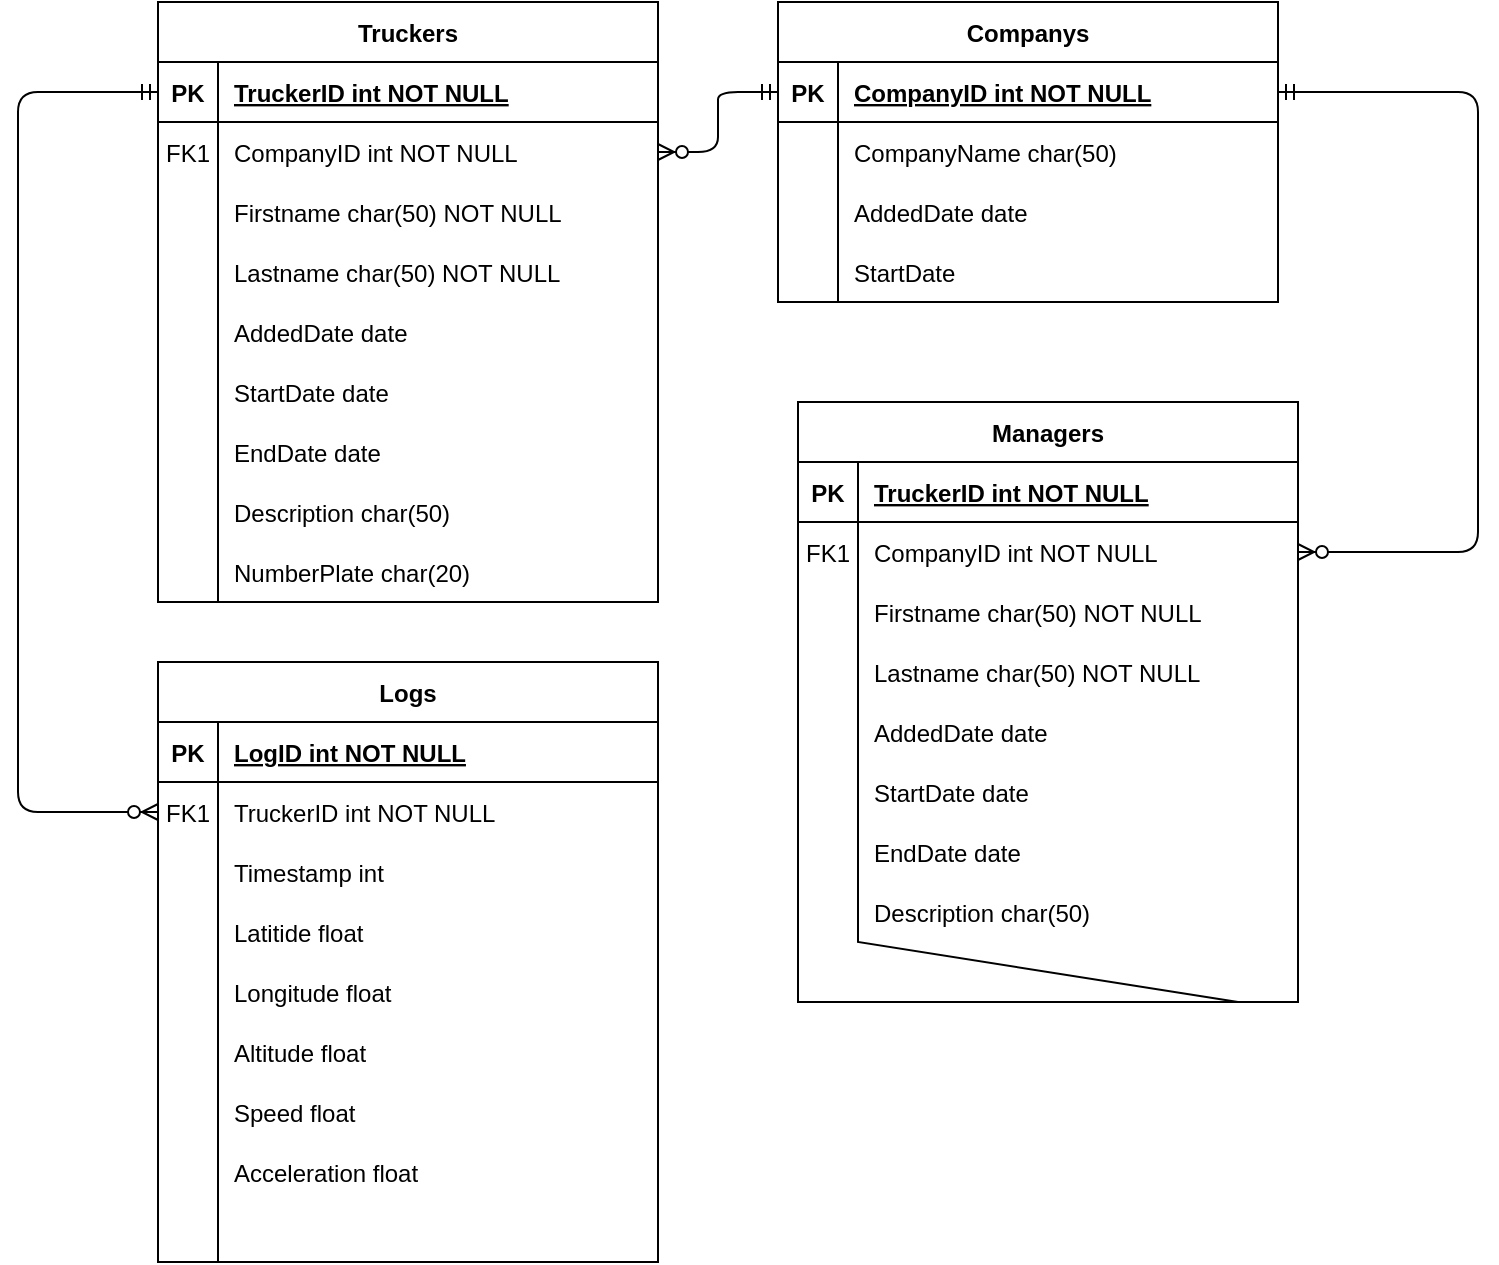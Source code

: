 <mxfile version="14.8.3"><diagram id="R2lEEEUBdFMjLlhIrx00" name="Page-1"><mxGraphModel dx="1422" dy="764" grid="1" gridSize="10" guides="1" tooltips="1" connect="1" arrows="1" fold="1" page="1" pageScale="1" pageWidth="850" pageHeight="1100" math="0" shadow="0" extFonts="Permanent Marker^https://fonts.googleapis.com/css?family=Permanent+Marker"><root><mxCell id="0"/><mxCell id="1" parent="0"/><mxCell id="C-vyLk0tnHw3VtMMgP7b-1" value="" style="edgeStyle=entityRelationEdgeStyle;endArrow=ERmandOne;startArrow=ERzeroToMany;endFill=0;startFill=1;exitX=1;exitY=0.5;exitDx=0;exitDy=0;entryX=0;entryY=0.5;entryDx=0;entryDy=0;" parent="1" source="C-vyLk0tnHw3VtMMgP7b-27" target="C-vyLk0tnHw3VtMMgP7b-3" edge="1"><mxGeometry width="100" height="100" relative="1" as="geometry"><mxPoint x="380" y="790" as="sourcePoint"/><mxPoint x="480" y="690" as="targetPoint"/></mxGeometry></mxCell><mxCell id="C-vyLk0tnHw3VtMMgP7b-12" value="" style="edgeStyle=orthogonalEdgeStyle;endArrow=ERzeroToMany;startArrow=ERmandOne;endFill=1;startFill=0;rounded=1;entryX=1;entryY=0.5;entryDx=0;entryDy=0;" parent="1" source="C-vyLk0tnHw3VtMMgP7b-3" target="W_lSq4cSr-TSVVRm05PD-32" edge="1"><mxGeometry width="100" height="100" relative="1" as="geometry"><mxPoint x="440" y="250" as="sourcePoint"/><mxPoint x="700" y="425" as="targetPoint"/><Array as="points"><mxPoint x="760" y="115"/><mxPoint x="760" y="345"/></Array></mxGeometry></mxCell><mxCell id="C-vyLk0tnHw3VtMMgP7b-2" value="Companys" style="shape=table;startSize=30;container=1;collapsible=1;childLayout=tableLayout;fixedRows=1;rowLines=0;fontStyle=1;align=center;resizeLast=1;" parent="1" vertex="1"><mxGeometry x="410" y="70" width="250" height="150" as="geometry"><mxRectangle x="360" y="40" width="90" height="30" as="alternateBounds"/></mxGeometry></mxCell><mxCell id="C-vyLk0tnHw3VtMMgP7b-3" value="" style="shape=partialRectangle;collapsible=0;dropTarget=0;pointerEvents=0;fillColor=none;points=[[0,0.5],[1,0.5]];portConstraint=eastwest;top=0;left=0;right=0;bottom=1;" parent="C-vyLk0tnHw3VtMMgP7b-2" vertex="1"><mxGeometry y="30" width="250" height="30" as="geometry"/></mxCell><mxCell id="C-vyLk0tnHw3VtMMgP7b-4" value="PK" style="shape=partialRectangle;overflow=hidden;connectable=0;fillColor=none;top=0;left=0;bottom=0;right=0;fontStyle=1;" parent="C-vyLk0tnHw3VtMMgP7b-3" vertex="1"><mxGeometry width="30" height="30" as="geometry"/></mxCell><mxCell id="C-vyLk0tnHw3VtMMgP7b-5" value="CompanyID int NOT NULL " style="shape=partialRectangle;overflow=hidden;connectable=0;fillColor=none;top=0;left=0;bottom=0;right=0;align=left;spacingLeft=6;fontStyle=5;" parent="C-vyLk0tnHw3VtMMgP7b-3" vertex="1"><mxGeometry x="30" width="220" height="30" as="geometry"/></mxCell><mxCell id="C-vyLk0tnHw3VtMMgP7b-6" value="" style="shape=partialRectangle;collapsible=0;dropTarget=0;pointerEvents=0;fillColor=none;points=[[0,0.5],[1,0.5]];portConstraint=eastwest;top=0;left=0;right=0;bottom=0;" parent="C-vyLk0tnHw3VtMMgP7b-2" vertex="1"><mxGeometry y="60" width="250" height="30" as="geometry"/></mxCell><mxCell id="C-vyLk0tnHw3VtMMgP7b-7" value="" style="shape=partialRectangle;overflow=hidden;connectable=0;fillColor=none;top=0;left=0;bottom=0;right=0;" parent="C-vyLk0tnHw3VtMMgP7b-6" vertex="1"><mxGeometry width="30" height="30" as="geometry"/></mxCell><mxCell id="C-vyLk0tnHw3VtMMgP7b-8" value="CompanyName char(50)" style="shape=partialRectangle;overflow=hidden;connectable=0;fillColor=none;top=0;left=0;bottom=0;right=0;align=left;spacingLeft=6;" parent="C-vyLk0tnHw3VtMMgP7b-6" vertex="1"><mxGeometry x="30" width="220" height="30" as="geometry"/></mxCell><mxCell id="C-vyLk0tnHw3VtMMgP7b-9" value="" style="shape=partialRectangle;collapsible=0;dropTarget=0;pointerEvents=0;fillColor=none;points=[[0,0.5],[1,0.5]];portConstraint=eastwest;top=0;left=0;right=0;bottom=0;" parent="C-vyLk0tnHw3VtMMgP7b-2" vertex="1"><mxGeometry y="90" width="250" height="30" as="geometry"/></mxCell><mxCell id="C-vyLk0tnHw3VtMMgP7b-10" value="" style="shape=partialRectangle;overflow=hidden;connectable=0;fillColor=none;top=0;left=0;bottom=0;right=0;" parent="C-vyLk0tnHw3VtMMgP7b-9" vertex="1"><mxGeometry width="30" height="30" as="geometry"/></mxCell><mxCell id="C-vyLk0tnHw3VtMMgP7b-11" value="AddedDate date" style="shape=partialRectangle;overflow=hidden;connectable=0;fillColor=none;top=0;left=0;bottom=0;right=0;align=left;spacingLeft=6;" parent="C-vyLk0tnHw3VtMMgP7b-9" vertex="1"><mxGeometry x="30" width="220" height="30" as="geometry"/></mxCell><mxCell id="W_lSq4cSr-TSVVRm05PD-56" value="" style="shape=partialRectangle;collapsible=0;dropTarget=0;pointerEvents=0;fillColor=none;points=[[0,0.5],[1,0.5]];portConstraint=eastwest;top=0;left=0;right=0;bottom=0;" vertex="1" parent="C-vyLk0tnHw3VtMMgP7b-2"><mxGeometry y="120" width="250" height="30" as="geometry"/></mxCell><mxCell id="W_lSq4cSr-TSVVRm05PD-57" value="" style="shape=partialRectangle;overflow=hidden;connectable=0;fillColor=none;top=0;left=0;bottom=0;right=0;" vertex="1" parent="W_lSq4cSr-TSVVRm05PD-56"><mxGeometry width="30" height="30" as="geometry"/></mxCell><mxCell id="W_lSq4cSr-TSVVRm05PD-58" value="StartDate" style="shape=partialRectangle;overflow=hidden;connectable=0;fillColor=none;top=0;left=0;bottom=0;right=0;align=left;spacingLeft=6;" vertex="1" parent="W_lSq4cSr-TSVVRm05PD-56"><mxGeometry x="30" width="220" height="30" as="geometry"/></mxCell><mxCell id="C-vyLk0tnHw3VtMMgP7b-23" value="Truckers" style="shape=table;startSize=30;container=1;collapsible=1;childLayout=tableLayout;fixedRows=1;rowLines=0;fontStyle=1;align=center;resizeLast=1;" parent="1" vertex="1"><mxGeometry x="100" y="70" width="250" height="300" as="geometry"/></mxCell><mxCell id="C-vyLk0tnHw3VtMMgP7b-24" value="" style="shape=partialRectangle;collapsible=0;dropTarget=0;pointerEvents=0;fillColor=none;points=[[0,0.5],[1,0.5]];portConstraint=eastwest;top=0;left=0;right=0;bottom=1;" parent="C-vyLk0tnHw3VtMMgP7b-23" vertex="1"><mxGeometry y="30" width="250" height="30" as="geometry"/></mxCell><mxCell id="C-vyLk0tnHw3VtMMgP7b-25" value="PK" style="shape=partialRectangle;overflow=hidden;connectable=0;fillColor=none;top=0;left=0;bottom=0;right=0;fontStyle=1;" parent="C-vyLk0tnHw3VtMMgP7b-24" vertex="1"><mxGeometry width="30" height="30" as="geometry"/></mxCell><mxCell id="C-vyLk0tnHw3VtMMgP7b-26" value="TruckerID int NOT NULL " style="shape=partialRectangle;overflow=hidden;connectable=0;fillColor=none;top=0;left=0;bottom=0;right=0;align=left;spacingLeft=6;fontStyle=5;" parent="C-vyLk0tnHw3VtMMgP7b-24" vertex="1"><mxGeometry x="30" width="220" height="30" as="geometry"/></mxCell><mxCell id="C-vyLk0tnHw3VtMMgP7b-27" value="" style="shape=partialRectangle;collapsible=0;dropTarget=0;pointerEvents=0;fillColor=none;points=[[0,0.5],[1,0.5]];portConstraint=eastwest;top=0;left=0;right=0;bottom=0;" parent="C-vyLk0tnHw3VtMMgP7b-23" vertex="1"><mxGeometry y="60" width="250" height="30" as="geometry"/></mxCell><mxCell id="C-vyLk0tnHw3VtMMgP7b-28" value="FK1" style="shape=partialRectangle;overflow=hidden;connectable=0;fillColor=none;top=0;left=0;bottom=0;right=0;" parent="C-vyLk0tnHw3VtMMgP7b-27" vertex="1"><mxGeometry width="30" height="30" as="geometry"/></mxCell><mxCell id="C-vyLk0tnHw3VtMMgP7b-29" value="CompanyID int NOT NULL" style="shape=partialRectangle;overflow=hidden;connectable=0;fillColor=none;top=0;left=0;bottom=0;right=0;align=left;spacingLeft=6;" parent="C-vyLk0tnHw3VtMMgP7b-27" vertex="1"><mxGeometry x="30" width="220" height="30" as="geometry"/></mxCell><mxCell id="W_lSq4cSr-TSVVRm05PD-1" value="" style="shape=partialRectangle;collapsible=0;dropTarget=0;pointerEvents=0;fillColor=none;points=[[0,0.5],[1,0.5]];portConstraint=eastwest;top=0;left=0;right=0;bottom=0;" vertex="1" parent="C-vyLk0tnHw3VtMMgP7b-23"><mxGeometry y="90" width="250" height="30" as="geometry"/></mxCell><mxCell id="W_lSq4cSr-TSVVRm05PD-2" value="" style="shape=partialRectangle;overflow=hidden;connectable=0;fillColor=none;top=0;left=0;bottom=0;right=0;" vertex="1" parent="W_lSq4cSr-TSVVRm05PD-1"><mxGeometry width="30" height="30" as="geometry"/></mxCell><mxCell id="W_lSq4cSr-TSVVRm05PD-3" value="Firstname char(50) NOT NULL" style="shape=partialRectangle;overflow=hidden;connectable=0;fillColor=none;top=0;left=0;bottom=0;right=0;align=left;spacingLeft=6;" vertex="1" parent="W_lSq4cSr-TSVVRm05PD-1"><mxGeometry x="30" width="220" height="30" as="geometry"/></mxCell><mxCell id="W_lSq4cSr-TSVVRm05PD-4" value="" style="shape=partialRectangle;collapsible=0;dropTarget=0;pointerEvents=0;fillColor=none;points=[[0,0.5],[1,0.5]];portConstraint=eastwest;top=0;left=0;right=0;bottom=0;" vertex="1" parent="C-vyLk0tnHw3VtMMgP7b-23"><mxGeometry y="120" width="250" height="30" as="geometry"/></mxCell><mxCell id="W_lSq4cSr-TSVVRm05PD-5" value="" style="shape=partialRectangle;overflow=hidden;connectable=0;fillColor=none;top=0;left=0;bottom=0;right=0;" vertex="1" parent="W_lSq4cSr-TSVVRm05PD-4"><mxGeometry width="30" height="30" as="geometry"/></mxCell><mxCell id="W_lSq4cSr-TSVVRm05PD-6" value="Lastname char(50) NOT NULL" style="shape=partialRectangle;overflow=hidden;connectable=0;fillColor=none;top=0;left=0;bottom=0;right=0;align=left;spacingLeft=6;" vertex="1" parent="W_lSq4cSr-TSVVRm05PD-4"><mxGeometry x="30" width="220" height="30" as="geometry"/></mxCell><mxCell id="W_lSq4cSr-TSVVRm05PD-19" value="" style="shape=partialRectangle;collapsible=0;dropTarget=0;pointerEvents=0;fillColor=none;points=[[0,0.5],[1,0.5]];portConstraint=eastwest;top=0;left=0;right=0;bottom=0;" vertex="1" parent="C-vyLk0tnHw3VtMMgP7b-23"><mxGeometry y="150" width="250" height="30" as="geometry"/></mxCell><mxCell id="W_lSq4cSr-TSVVRm05PD-20" value="" style="shape=partialRectangle;overflow=hidden;connectable=0;fillColor=none;top=0;left=0;bottom=0;right=0;" vertex="1" parent="W_lSq4cSr-TSVVRm05PD-19"><mxGeometry width="30" height="30" as="geometry"/></mxCell><mxCell id="W_lSq4cSr-TSVVRm05PD-21" value="AddedDate date" style="shape=partialRectangle;overflow=hidden;connectable=0;fillColor=none;top=0;left=0;bottom=0;right=0;align=left;spacingLeft=6;" vertex="1" parent="W_lSq4cSr-TSVVRm05PD-19"><mxGeometry x="30" width="220" height="30" as="geometry"/></mxCell><mxCell id="W_lSq4cSr-TSVVRm05PD-10" value="" style="shape=partialRectangle;collapsible=0;dropTarget=0;pointerEvents=0;fillColor=none;points=[[0,0.5],[1,0.5]];portConstraint=eastwest;top=0;left=0;right=0;bottom=0;" vertex="1" parent="C-vyLk0tnHw3VtMMgP7b-23"><mxGeometry y="180" width="250" height="30" as="geometry"/></mxCell><mxCell id="W_lSq4cSr-TSVVRm05PD-11" value="" style="shape=partialRectangle;overflow=hidden;connectable=0;fillColor=none;top=0;left=0;bottom=0;right=0;" vertex="1" parent="W_lSq4cSr-TSVVRm05PD-10"><mxGeometry width="30" height="30" as="geometry"/></mxCell><mxCell id="W_lSq4cSr-TSVVRm05PD-12" value="StartDate date" style="shape=partialRectangle;overflow=hidden;connectable=0;fillColor=none;top=0;left=0;bottom=0;right=0;align=left;spacingLeft=6;" vertex="1" parent="W_lSq4cSr-TSVVRm05PD-10"><mxGeometry x="30" width="220" height="30" as="geometry"/></mxCell><mxCell id="W_lSq4cSr-TSVVRm05PD-13" value="" style="shape=partialRectangle;collapsible=0;dropTarget=0;pointerEvents=0;fillColor=none;points=[[0,0.5],[1,0.5]];portConstraint=eastwest;top=0;left=0;right=0;bottom=0;" vertex="1" parent="C-vyLk0tnHw3VtMMgP7b-23"><mxGeometry y="210" width="250" height="30" as="geometry"/></mxCell><mxCell id="W_lSq4cSr-TSVVRm05PD-14" value="" style="shape=partialRectangle;overflow=hidden;connectable=0;fillColor=none;top=0;left=0;bottom=0;right=0;" vertex="1" parent="W_lSq4cSr-TSVVRm05PD-13"><mxGeometry width="30" height="30" as="geometry"/></mxCell><mxCell id="W_lSq4cSr-TSVVRm05PD-15" value="EndDate date" style="shape=partialRectangle;overflow=hidden;connectable=0;fillColor=none;top=0;left=0;bottom=0;right=0;align=left;spacingLeft=6;" vertex="1" parent="W_lSq4cSr-TSVVRm05PD-13"><mxGeometry x="30" width="220" height="30" as="geometry"/></mxCell><mxCell id="W_lSq4cSr-TSVVRm05PD-22" value="" style="shape=partialRectangle;collapsible=0;dropTarget=0;pointerEvents=0;fillColor=none;points=[[0,0.5],[1,0.5]];portConstraint=eastwest;top=0;left=0;right=0;bottom=0;" vertex="1" parent="C-vyLk0tnHw3VtMMgP7b-23"><mxGeometry y="240" width="250" height="30" as="geometry"/></mxCell><mxCell id="W_lSq4cSr-TSVVRm05PD-23" value="" style="shape=partialRectangle;overflow=hidden;connectable=0;fillColor=none;top=0;left=0;bottom=0;right=0;" vertex="1" parent="W_lSq4cSr-TSVVRm05PD-22"><mxGeometry width="30" height="30" as="geometry"/></mxCell><mxCell id="W_lSq4cSr-TSVVRm05PD-24" value="Description char(50)" style="shape=partialRectangle;overflow=hidden;connectable=0;fillColor=none;top=0;left=0;bottom=0;right=0;align=left;spacingLeft=6;" vertex="1" parent="W_lSq4cSr-TSVVRm05PD-22"><mxGeometry x="30" width="220" height="30" as="geometry"/></mxCell><mxCell id="W_lSq4cSr-TSVVRm05PD-25" value="" style="shape=partialRectangle;collapsible=0;dropTarget=0;pointerEvents=0;fillColor=none;points=[[0,0.5],[1,0.5]];portConstraint=eastwest;top=0;left=0;right=0;bottom=0;" vertex="1" parent="C-vyLk0tnHw3VtMMgP7b-23"><mxGeometry y="270" width="250" height="30" as="geometry"/></mxCell><mxCell id="W_lSq4cSr-TSVVRm05PD-26" value="" style="shape=partialRectangle;overflow=hidden;connectable=0;fillColor=none;top=0;left=0;bottom=0;right=0;" vertex="1" parent="W_lSq4cSr-TSVVRm05PD-25"><mxGeometry width="30" height="30" as="geometry"/></mxCell><mxCell id="W_lSq4cSr-TSVVRm05PD-27" value="NumberPlate char(20)" style="shape=partialRectangle;overflow=hidden;connectable=0;fillColor=none;top=0;left=0;bottom=0;right=0;align=left;spacingLeft=6;" vertex="1" parent="W_lSq4cSr-TSVVRm05PD-25"><mxGeometry x="30" width="220" height="30" as="geometry"/></mxCell><mxCell id="W_lSq4cSr-TSVVRm05PD-28" value="Managers" style="shape=table;startSize=30;container=1;collapsible=1;childLayout=tableLayout;fixedRows=1;rowLines=0;fontStyle=1;align=center;resizeLast=1;" vertex="1" parent="1"><mxGeometry x="420" y="270" width="250" height="300" as="geometry"/></mxCell><mxCell id="W_lSq4cSr-TSVVRm05PD-29" value="" style="shape=partialRectangle;collapsible=0;dropTarget=0;pointerEvents=0;fillColor=none;points=[[0,0.5],[1,0.5]];portConstraint=eastwest;top=0;left=0;right=0;bottom=1;" vertex="1" parent="W_lSq4cSr-TSVVRm05PD-28"><mxGeometry y="30" width="250" height="30" as="geometry"/></mxCell><mxCell id="W_lSq4cSr-TSVVRm05PD-30" value="PK" style="shape=partialRectangle;overflow=hidden;connectable=0;fillColor=none;top=0;left=0;bottom=0;right=0;fontStyle=1;" vertex="1" parent="W_lSq4cSr-TSVVRm05PD-29"><mxGeometry width="30" height="30" as="geometry"/></mxCell><mxCell id="W_lSq4cSr-TSVVRm05PD-31" value="TruckerID int NOT NULL " style="shape=partialRectangle;overflow=hidden;connectable=0;fillColor=none;top=0;left=0;bottom=0;right=0;align=left;spacingLeft=6;fontStyle=5;" vertex="1" parent="W_lSq4cSr-TSVVRm05PD-29"><mxGeometry x="30" width="220" height="30" as="geometry"/></mxCell><mxCell id="W_lSq4cSr-TSVVRm05PD-32" value="" style="shape=partialRectangle;collapsible=0;dropTarget=0;pointerEvents=0;fillColor=none;points=[[0,0.5],[1,0.5]];portConstraint=eastwest;top=0;left=0;right=0;bottom=0;" vertex="1" parent="W_lSq4cSr-TSVVRm05PD-28"><mxGeometry y="60" width="250" height="30" as="geometry"/></mxCell><mxCell id="W_lSq4cSr-TSVVRm05PD-33" value="FK1" style="shape=partialRectangle;overflow=hidden;connectable=0;fillColor=none;top=0;left=0;bottom=0;right=0;" vertex="1" parent="W_lSq4cSr-TSVVRm05PD-32"><mxGeometry width="30" height="30" as="geometry"/></mxCell><mxCell id="W_lSq4cSr-TSVVRm05PD-34" value="CompanyID int NOT NULL" style="shape=partialRectangle;overflow=hidden;connectable=0;fillColor=none;top=0;left=0;bottom=0;right=0;align=left;spacingLeft=6;" vertex="1" parent="W_lSq4cSr-TSVVRm05PD-32"><mxGeometry x="30" width="220" height="30" as="geometry"/></mxCell><mxCell id="W_lSq4cSr-TSVVRm05PD-35" value="" style="shape=partialRectangle;collapsible=0;dropTarget=0;pointerEvents=0;fillColor=none;points=[[0,0.5],[1,0.5]];portConstraint=eastwest;top=0;left=0;right=0;bottom=0;" vertex="1" parent="W_lSq4cSr-TSVVRm05PD-28"><mxGeometry y="90" width="250" height="30" as="geometry"/></mxCell><mxCell id="W_lSq4cSr-TSVVRm05PD-36" value="" style="shape=partialRectangle;overflow=hidden;connectable=0;fillColor=none;top=0;left=0;bottom=0;right=0;" vertex="1" parent="W_lSq4cSr-TSVVRm05PD-35"><mxGeometry width="30" height="30" as="geometry"/></mxCell><mxCell id="W_lSq4cSr-TSVVRm05PD-37" value="Firstname char(50) NOT NULL" style="shape=partialRectangle;overflow=hidden;connectable=0;fillColor=none;top=0;left=0;bottom=0;right=0;align=left;spacingLeft=6;" vertex="1" parent="W_lSq4cSr-TSVVRm05PD-35"><mxGeometry x="30" width="220" height="30" as="geometry"/></mxCell><mxCell id="W_lSq4cSr-TSVVRm05PD-38" value="" style="shape=partialRectangle;collapsible=0;dropTarget=0;pointerEvents=0;fillColor=none;points=[[0,0.5],[1,0.5]];portConstraint=eastwest;top=0;left=0;right=0;bottom=0;" vertex="1" parent="W_lSq4cSr-TSVVRm05PD-28"><mxGeometry y="120" width="250" height="30" as="geometry"/></mxCell><mxCell id="W_lSq4cSr-TSVVRm05PD-39" value="" style="shape=partialRectangle;overflow=hidden;connectable=0;fillColor=none;top=0;left=0;bottom=0;right=0;" vertex="1" parent="W_lSq4cSr-TSVVRm05PD-38"><mxGeometry width="30" height="30" as="geometry"/></mxCell><mxCell id="W_lSq4cSr-TSVVRm05PD-40" value="Lastname char(50) NOT NULL" style="shape=partialRectangle;overflow=hidden;connectable=0;fillColor=none;top=0;left=0;bottom=0;right=0;align=left;spacingLeft=6;" vertex="1" parent="W_lSq4cSr-TSVVRm05PD-38"><mxGeometry x="30" width="220" height="30" as="geometry"/></mxCell><mxCell id="W_lSq4cSr-TSVVRm05PD-41" value="" style="shape=partialRectangle;collapsible=0;dropTarget=0;pointerEvents=0;fillColor=none;points=[[0,0.5],[1,0.5]];portConstraint=eastwest;top=0;left=0;right=0;bottom=0;" vertex="1" parent="W_lSq4cSr-TSVVRm05PD-28"><mxGeometry y="150" width="250" height="30" as="geometry"/></mxCell><mxCell id="W_lSq4cSr-TSVVRm05PD-42" value="" style="shape=partialRectangle;overflow=hidden;connectable=0;fillColor=none;top=0;left=0;bottom=0;right=0;" vertex="1" parent="W_lSq4cSr-TSVVRm05PD-41"><mxGeometry width="30" height="30" as="geometry"/></mxCell><mxCell id="W_lSq4cSr-TSVVRm05PD-43" value="AddedDate date" style="shape=partialRectangle;overflow=hidden;connectable=0;fillColor=none;top=0;left=0;bottom=0;right=0;align=left;spacingLeft=6;" vertex="1" parent="W_lSq4cSr-TSVVRm05PD-41"><mxGeometry x="30" width="220" height="30" as="geometry"/></mxCell><mxCell id="W_lSq4cSr-TSVVRm05PD-44" value="" style="shape=partialRectangle;collapsible=0;dropTarget=0;pointerEvents=0;fillColor=none;points=[[0,0.5],[1,0.5]];portConstraint=eastwest;top=0;left=0;right=0;bottom=0;" vertex="1" parent="W_lSq4cSr-TSVVRm05PD-28"><mxGeometry y="180" width="250" height="30" as="geometry"/></mxCell><mxCell id="W_lSq4cSr-TSVVRm05PD-45" value="" style="shape=partialRectangle;overflow=hidden;connectable=0;fillColor=none;top=0;left=0;bottom=0;right=0;" vertex="1" parent="W_lSq4cSr-TSVVRm05PD-44"><mxGeometry width="30" height="30" as="geometry"/></mxCell><mxCell id="W_lSq4cSr-TSVVRm05PD-46" value="StartDate date" style="shape=partialRectangle;overflow=hidden;connectable=0;fillColor=none;top=0;left=0;bottom=0;right=0;align=left;spacingLeft=6;" vertex="1" parent="W_lSq4cSr-TSVVRm05PD-44"><mxGeometry x="30" width="220" height="30" as="geometry"/></mxCell><mxCell id="W_lSq4cSr-TSVVRm05PD-47" value="" style="shape=partialRectangle;collapsible=0;dropTarget=0;pointerEvents=0;fillColor=none;points=[[0,0.5],[1,0.5]];portConstraint=eastwest;top=0;left=0;right=0;bottom=0;" vertex="1" parent="W_lSq4cSr-TSVVRm05PD-28"><mxGeometry y="210" width="250" height="30" as="geometry"/></mxCell><mxCell id="W_lSq4cSr-TSVVRm05PD-48" value="" style="shape=partialRectangle;overflow=hidden;connectable=0;fillColor=none;top=0;left=0;bottom=0;right=0;" vertex="1" parent="W_lSq4cSr-TSVVRm05PD-47"><mxGeometry width="30" height="30" as="geometry"/></mxCell><mxCell id="W_lSq4cSr-TSVVRm05PD-49" value="EndDate date" style="shape=partialRectangle;overflow=hidden;connectable=0;fillColor=none;top=0;left=0;bottom=0;right=0;align=left;spacingLeft=6;" vertex="1" parent="W_lSq4cSr-TSVVRm05PD-47"><mxGeometry x="30" width="220" height="30" as="geometry"/></mxCell><mxCell id="W_lSq4cSr-TSVVRm05PD-50" value="" style="shape=partialRectangle;collapsible=0;dropTarget=0;pointerEvents=0;fillColor=none;points=[[0,0.5],[1,0.5]];portConstraint=eastwest;top=0;left=0;right=0;bottom=0;" vertex="1" parent="W_lSq4cSr-TSVVRm05PD-28"><mxGeometry y="240" width="250" height="30" as="geometry"/></mxCell><mxCell id="W_lSq4cSr-TSVVRm05PD-51" value="" style="shape=partialRectangle;overflow=hidden;connectable=0;fillColor=none;top=0;left=0;bottom=0;right=0;" vertex="1" parent="W_lSq4cSr-TSVVRm05PD-50"><mxGeometry width="30" height="30" as="geometry"/></mxCell><mxCell id="W_lSq4cSr-TSVVRm05PD-52" value="Description char(50)" style="shape=partialRectangle;overflow=hidden;connectable=0;fillColor=none;top=0;left=0;bottom=0;right=0;align=left;spacingLeft=6;" vertex="1" parent="W_lSq4cSr-TSVVRm05PD-50"><mxGeometry x="30" width="220" height="30" as="geometry"/></mxCell><mxCell id="W_lSq4cSr-TSVVRm05PD-53" value="" style="shape=partialRectangle;collapsible=0;dropTarget=0;pointerEvents=0;fillColor=none;points=[[0,0.5],[1,0.5]];portConstraint=eastwest;top=0;left=0;right=0;bottom=0;" vertex="1" parent="W_lSq4cSr-TSVVRm05PD-28"><mxGeometry y="270" width="250" height="30" as="geometry"/></mxCell><mxCell id="W_lSq4cSr-TSVVRm05PD-55" value="" style="shape=partialRectangle;overflow=hidden;connectable=0;fillColor=none;top=0;left=0;bottom=0;right=0;align=left;spacingLeft=6;" vertex="1" parent="W_lSq4cSr-TSVVRm05PD-53"><mxGeometry width="220" height="30" as="geometry"/></mxCell><mxCell id="W_lSq4cSr-TSVVRm05PD-54" value="" style="shape=partialRectangle;overflow=hidden;connectable=0;fillColor=none;top=0;left=0;bottom=0;right=0;" vertex="1" parent="W_lSq4cSr-TSVVRm05PD-53"><mxGeometry x="220" width="30" height="30" as="geometry"/></mxCell><mxCell id="W_lSq4cSr-TSVVRm05PD-59" value="Logs" style="shape=table;startSize=30;container=1;collapsible=1;childLayout=tableLayout;fixedRows=1;rowLines=0;fontStyle=1;align=center;resizeLast=1;" vertex="1" parent="1"><mxGeometry x="100" y="400" width="250" height="300" as="geometry"/></mxCell><mxCell id="W_lSq4cSr-TSVVRm05PD-60" value="" style="shape=partialRectangle;collapsible=0;dropTarget=0;pointerEvents=0;fillColor=none;points=[[0,0.5],[1,0.5]];portConstraint=eastwest;top=0;left=0;right=0;bottom=1;" vertex="1" parent="W_lSq4cSr-TSVVRm05PD-59"><mxGeometry y="30" width="250" height="30" as="geometry"/></mxCell><mxCell id="W_lSq4cSr-TSVVRm05PD-61" value="PK" style="shape=partialRectangle;overflow=hidden;connectable=0;fillColor=none;top=0;left=0;bottom=0;right=0;fontStyle=1;" vertex="1" parent="W_lSq4cSr-TSVVRm05PD-60"><mxGeometry width="30" height="30" as="geometry"/></mxCell><mxCell id="W_lSq4cSr-TSVVRm05PD-62" value="LogID int NOT NULL " style="shape=partialRectangle;overflow=hidden;connectable=0;fillColor=none;top=0;left=0;bottom=0;right=0;align=left;spacingLeft=6;fontStyle=5;" vertex="1" parent="W_lSq4cSr-TSVVRm05PD-60"><mxGeometry x="30" width="220" height="30" as="geometry"/></mxCell><mxCell id="W_lSq4cSr-TSVVRm05PD-63" value="" style="shape=partialRectangle;collapsible=0;dropTarget=0;pointerEvents=0;fillColor=none;points=[[0,0.5],[1,0.5]];portConstraint=eastwest;top=0;left=0;right=0;bottom=0;" vertex="1" parent="W_lSq4cSr-TSVVRm05PD-59"><mxGeometry y="60" width="250" height="30" as="geometry"/></mxCell><mxCell id="W_lSq4cSr-TSVVRm05PD-64" value="FK1" style="shape=partialRectangle;overflow=hidden;connectable=0;fillColor=none;top=0;left=0;bottom=0;right=0;" vertex="1" parent="W_lSq4cSr-TSVVRm05PD-63"><mxGeometry width="30" height="30" as="geometry"/></mxCell><mxCell id="W_lSq4cSr-TSVVRm05PD-65" value="TruckerID int NOT NULL" style="shape=partialRectangle;overflow=hidden;connectable=0;fillColor=none;top=0;left=0;bottom=0;right=0;align=left;spacingLeft=6;" vertex="1" parent="W_lSq4cSr-TSVVRm05PD-63"><mxGeometry x="30" width="220" height="30" as="geometry"/></mxCell><mxCell id="W_lSq4cSr-TSVVRm05PD-66" value="" style="shape=partialRectangle;collapsible=0;dropTarget=0;pointerEvents=0;fillColor=none;points=[[0,0.5],[1,0.5]];portConstraint=eastwest;top=0;left=0;right=0;bottom=0;" vertex="1" parent="W_lSq4cSr-TSVVRm05PD-59"><mxGeometry y="90" width="250" height="30" as="geometry"/></mxCell><mxCell id="W_lSq4cSr-TSVVRm05PD-67" value="" style="shape=partialRectangle;overflow=hidden;connectable=0;fillColor=none;top=0;left=0;bottom=0;right=0;" vertex="1" parent="W_lSq4cSr-TSVVRm05PD-66"><mxGeometry width="30" height="30" as="geometry"/></mxCell><mxCell id="W_lSq4cSr-TSVVRm05PD-68" value="Timestamp int" style="shape=partialRectangle;overflow=hidden;connectable=0;fillColor=none;top=0;left=0;bottom=0;right=0;align=left;spacingLeft=6;" vertex="1" parent="W_lSq4cSr-TSVVRm05PD-66"><mxGeometry x="30" width="220" height="30" as="geometry"/></mxCell><mxCell id="W_lSq4cSr-TSVVRm05PD-69" value="" style="shape=partialRectangle;collapsible=0;dropTarget=0;pointerEvents=0;fillColor=none;points=[[0,0.5],[1,0.5]];portConstraint=eastwest;top=0;left=0;right=0;bottom=0;" vertex="1" parent="W_lSq4cSr-TSVVRm05PD-59"><mxGeometry y="120" width="250" height="30" as="geometry"/></mxCell><mxCell id="W_lSq4cSr-TSVVRm05PD-70" value="" style="shape=partialRectangle;overflow=hidden;connectable=0;fillColor=none;top=0;left=0;bottom=0;right=0;" vertex="1" parent="W_lSq4cSr-TSVVRm05PD-69"><mxGeometry width="30" height="30" as="geometry"/></mxCell><mxCell id="W_lSq4cSr-TSVVRm05PD-71" value="Latitide float" style="shape=partialRectangle;overflow=hidden;connectable=0;fillColor=none;top=0;left=0;bottom=0;right=0;align=left;spacingLeft=6;" vertex="1" parent="W_lSq4cSr-TSVVRm05PD-69"><mxGeometry x="30" width="220" height="30" as="geometry"/></mxCell><mxCell id="W_lSq4cSr-TSVVRm05PD-72" value="" style="shape=partialRectangle;collapsible=0;dropTarget=0;pointerEvents=0;fillColor=none;points=[[0,0.5],[1,0.5]];portConstraint=eastwest;top=0;left=0;right=0;bottom=0;" vertex="1" parent="W_lSq4cSr-TSVVRm05PD-59"><mxGeometry y="150" width="250" height="30" as="geometry"/></mxCell><mxCell id="W_lSq4cSr-TSVVRm05PD-73" value="" style="shape=partialRectangle;overflow=hidden;connectable=0;fillColor=none;top=0;left=0;bottom=0;right=0;" vertex="1" parent="W_lSq4cSr-TSVVRm05PD-72"><mxGeometry width="30" height="30" as="geometry"/></mxCell><mxCell id="W_lSq4cSr-TSVVRm05PD-74" value="Longitude float" style="shape=partialRectangle;overflow=hidden;connectable=0;fillColor=none;top=0;left=0;bottom=0;right=0;align=left;spacingLeft=6;" vertex="1" parent="W_lSq4cSr-TSVVRm05PD-72"><mxGeometry x="30" width="220" height="30" as="geometry"/></mxCell><mxCell id="W_lSq4cSr-TSVVRm05PD-75" value="" style="shape=partialRectangle;collapsible=0;dropTarget=0;pointerEvents=0;fillColor=none;points=[[0,0.5],[1,0.5]];portConstraint=eastwest;top=0;left=0;right=0;bottom=0;" vertex="1" parent="W_lSq4cSr-TSVVRm05PD-59"><mxGeometry y="180" width="250" height="30" as="geometry"/></mxCell><mxCell id="W_lSq4cSr-TSVVRm05PD-76" value="" style="shape=partialRectangle;overflow=hidden;connectable=0;fillColor=none;top=0;left=0;bottom=0;right=0;" vertex="1" parent="W_lSq4cSr-TSVVRm05PD-75"><mxGeometry width="30" height="30" as="geometry"/></mxCell><mxCell id="W_lSq4cSr-TSVVRm05PD-77" value="Altitude float" style="shape=partialRectangle;overflow=hidden;connectable=0;fillColor=none;top=0;left=0;bottom=0;right=0;align=left;spacingLeft=6;" vertex="1" parent="W_lSq4cSr-TSVVRm05PD-75"><mxGeometry x="30" width="220" height="30" as="geometry"/></mxCell><mxCell id="W_lSq4cSr-TSVVRm05PD-78" value="" style="shape=partialRectangle;collapsible=0;dropTarget=0;pointerEvents=0;fillColor=none;points=[[0,0.5],[1,0.5]];portConstraint=eastwest;top=0;left=0;right=0;bottom=0;" vertex="1" parent="W_lSq4cSr-TSVVRm05PD-59"><mxGeometry y="210" width="250" height="30" as="geometry"/></mxCell><mxCell id="W_lSq4cSr-TSVVRm05PD-79" value="" style="shape=partialRectangle;overflow=hidden;connectable=0;fillColor=none;top=0;left=0;bottom=0;right=0;" vertex="1" parent="W_lSq4cSr-TSVVRm05PD-78"><mxGeometry width="30" height="30" as="geometry"/></mxCell><mxCell id="W_lSq4cSr-TSVVRm05PD-80" value="Speed float" style="shape=partialRectangle;overflow=hidden;connectable=0;fillColor=none;top=0;left=0;bottom=0;right=0;align=left;spacingLeft=6;" vertex="1" parent="W_lSq4cSr-TSVVRm05PD-78"><mxGeometry x="30" width="220" height="30" as="geometry"/></mxCell><mxCell id="W_lSq4cSr-TSVVRm05PD-81" value="" style="shape=partialRectangle;collapsible=0;dropTarget=0;pointerEvents=0;fillColor=none;points=[[0,0.5],[1,0.5]];portConstraint=eastwest;top=0;left=0;right=0;bottom=0;" vertex="1" parent="W_lSq4cSr-TSVVRm05PD-59"><mxGeometry y="240" width="250" height="30" as="geometry"/></mxCell><mxCell id="W_lSq4cSr-TSVVRm05PD-82" value="" style="shape=partialRectangle;overflow=hidden;connectable=0;fillColor=none;top=0;left=0;bottom=0;right=0;" vertex="1" parent="W_lSq4cSr-TSVVRm05PD-81"><mxGeometry width="30" height="30" as="geometry"/></mxCell><mxCell id="W_lSq4cSr-TSVVRm05PD-83" value="Acceleration float" style="shape=partialRectangle;overflow=hidden;connectable=0;fillColor=none;top=0;left=0;bottom=0;right=0;align=left;spacingLeft=6;" vertex="1" parent="W_lSq4cSr-TSVVRm05PD-81"><mxGeometry x="30" width="220" height="30" as="geometry"/></mxCell><mxCell id="W_lSq4cSr-TSVVRm05PD-84" value="" style="shape=partialRectangle;collapsible=0;dropTarget=0;pointerEvents=0;fillColor=none;points=[[0,0.5],[1,0.5]];portConstraint=eastwest;top=0;left=0;right=0;bottom=0;" vertex="1" parent="W_lSq4cSr-TSVVRm05PD-59"><mxGeometry y="270" width="250" height="30" as="geometry"/></mxCell><mxCell id="W_lSq4cSr-TSVVRm05PD-85" value="" style="shape=partialRectangle;overflow=hidden;connectable=0;fillColor=none;top=0;left=0;bottom=0;right=0;" vertex="1" parent="W_lSq4cSr-TSVVRm05PD-84"><mxGeometry width="30" height="30" as="geometry"/></mxCell><mxCell id="W_lSq4cSr-TSVVRm05PD-86" value="" style="shape=partialRectangle;overflow=hidden;connectable=0;fillColor=none;top=0;left=0;bottom=0;right=0;align=left;spacingLeft=6;" vertex="1" parent="W_lSq4cSr-TSVVRm05PD-84"><mxGeometry x="30" width="220" height="30" as="geometry"/></mxCell><mxCell id="W_lSq4cSr-TSVVRm05PD-90" value="" style="edgeStyle=orthogonalEdgeStyle;endArrow=ERzeroToMany;startArrow=ERmandOne;endFill=1;startFill=0;exitX=0;exitY=0.5;exitDx=0;exitDy=0;entryX=0;entryY=0.5;entryDx=0;entryDy=0;" edge="1" parent="1" source="C-vyLk0tnHw3VtMMgP7b-24" target="W_lSq4cSr-TSVVRm05PD-63"><mxGeometry width="100" height="100" relative="1" as="geometry"><mxPoint y="110" as="sourcePoint"/><mxPoint x="30" y="480" as="targetPoint"/><Array as="points"><mxPoint x="30" y="115"/><mxPoint x="30" y="475"/></Array></mxGeometry></mxCell></root></mxGraphModel></diagram></mxfile>